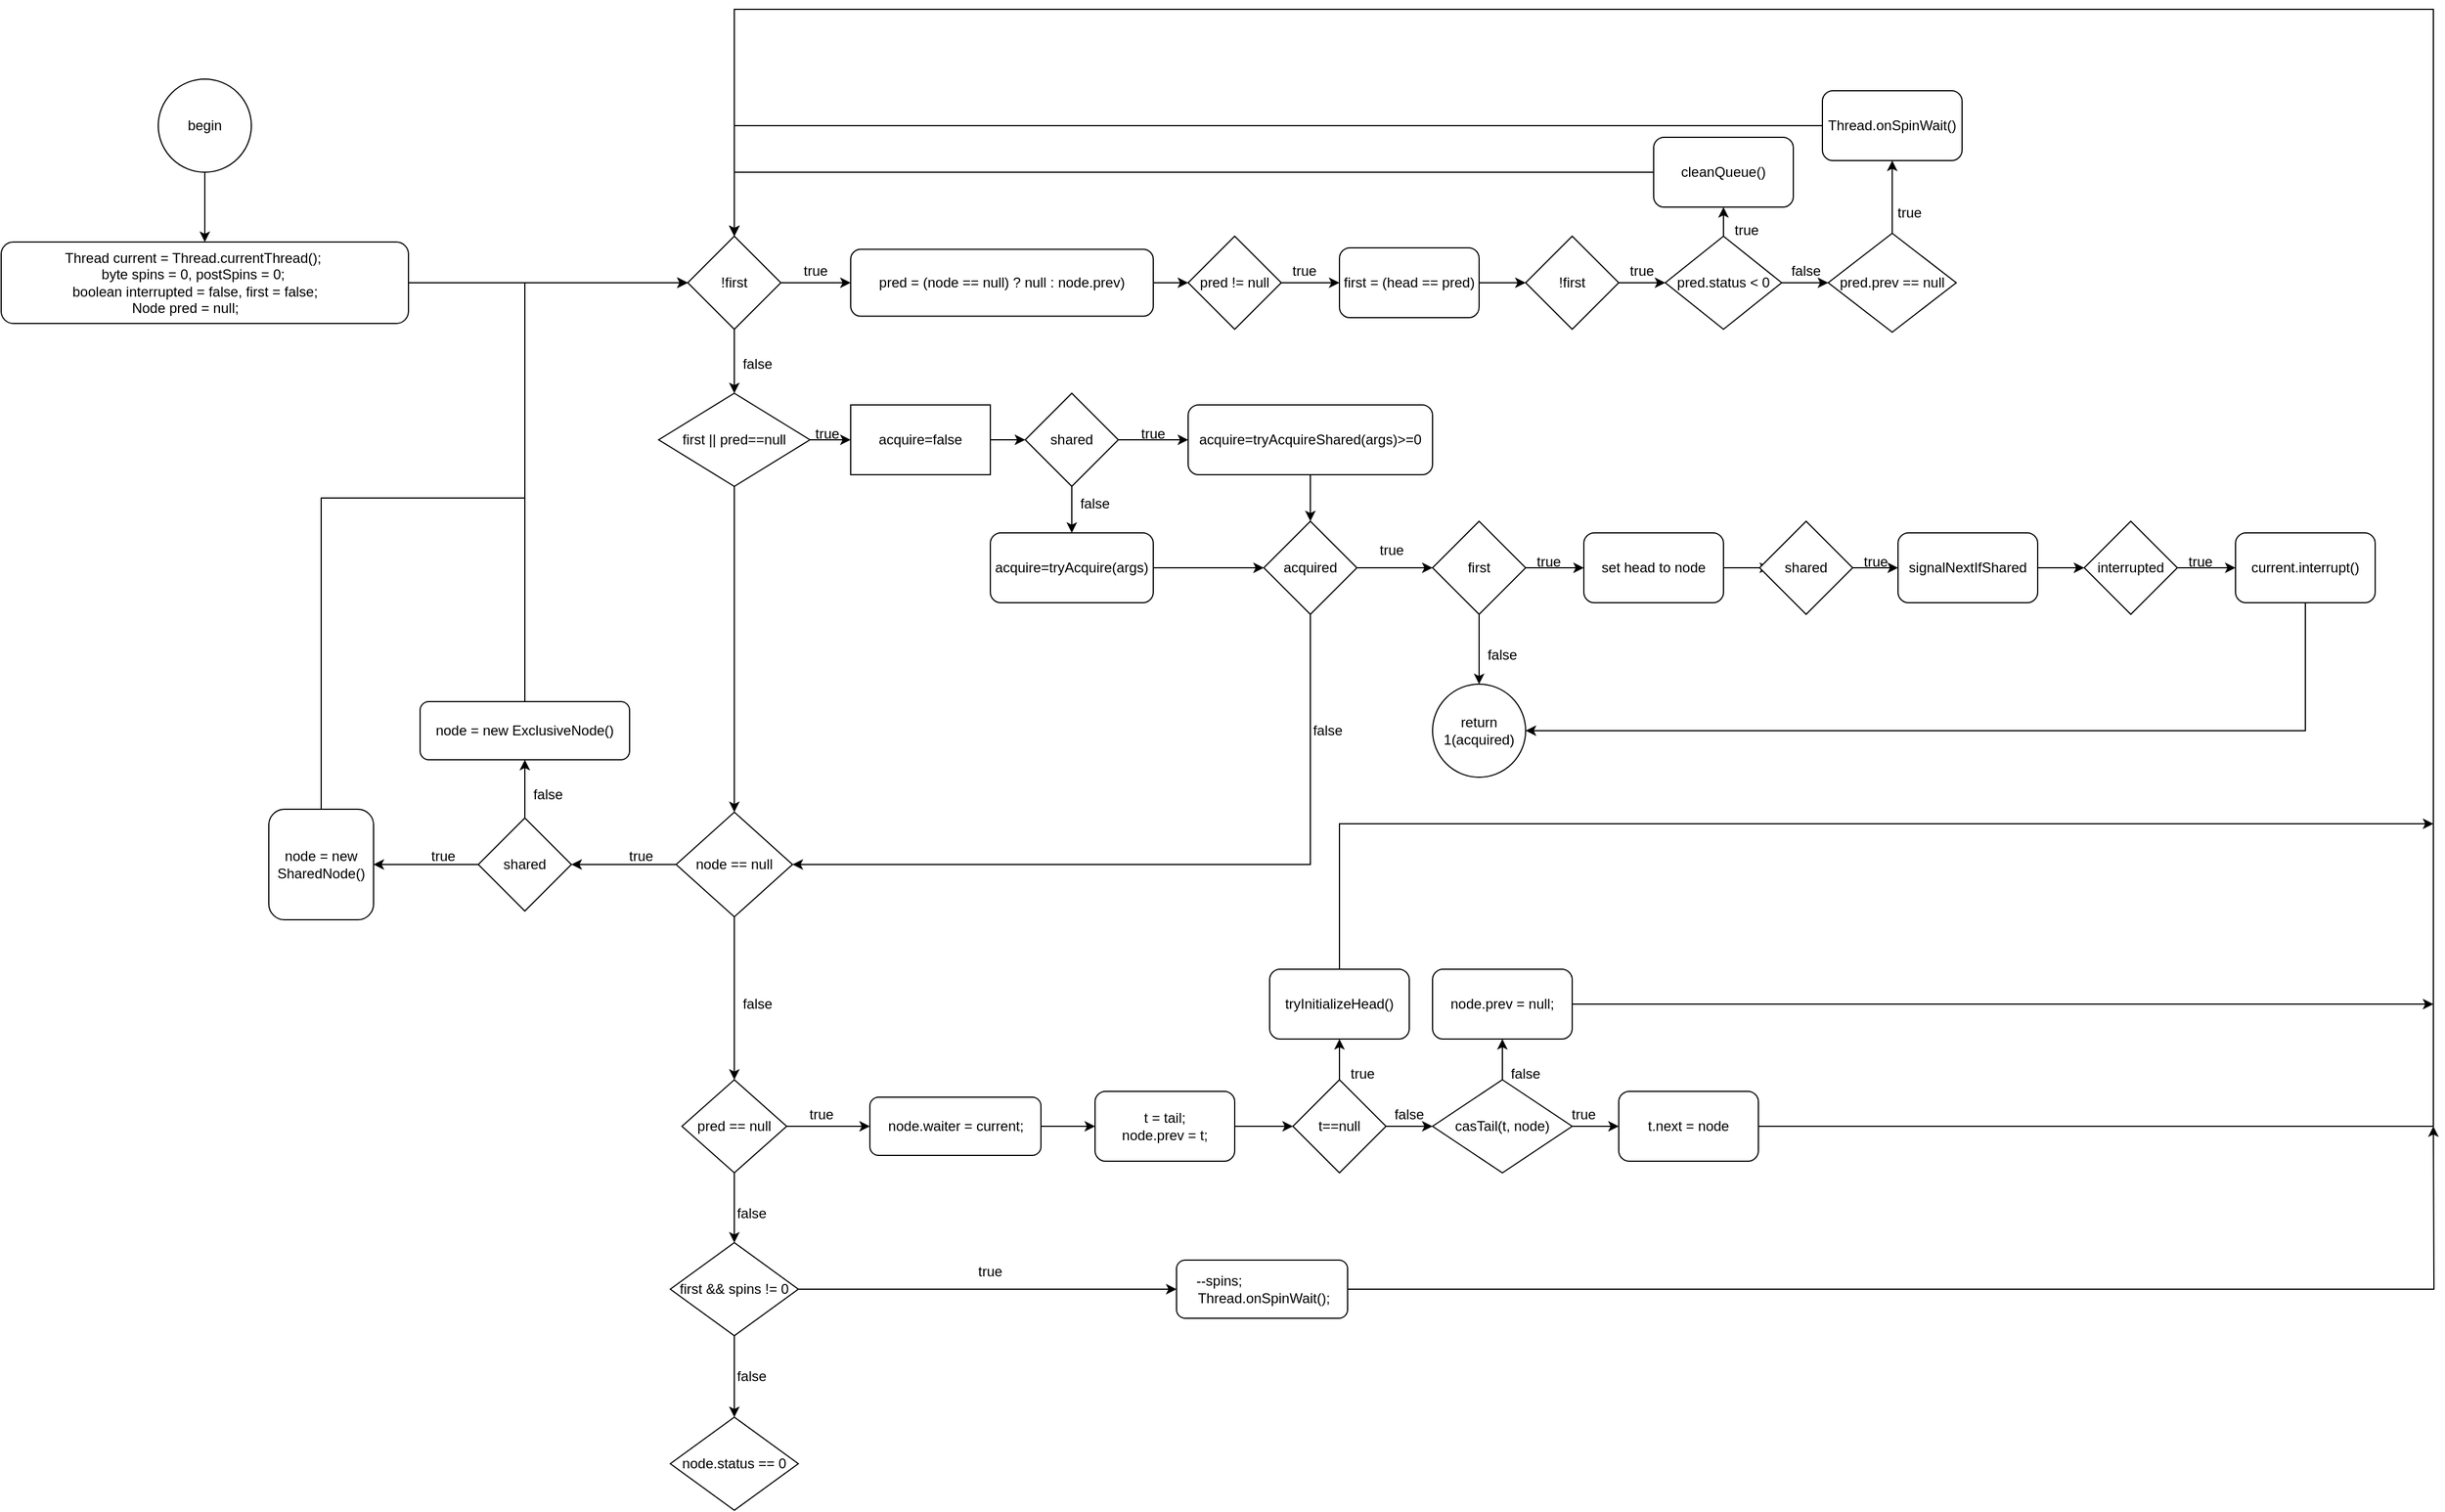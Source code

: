 <mxfile version="20.2.0" type="github">
  <diagram id="C5RBs43oDa-KdzZeNtuy" name="Page-1">
    <mxGraphModel dx="2512" dy="799" grid="1" gridSize="10" guides="1" tooltips="1" connect="1" arrows="1" fold="1" page="1" pageScale="1" pageWidth="827" pageHeight="1169" math="0" shadow="0">
      <root>
        <mxCell id="WIyWlLk6GJQsqaUBKTNV-0" />
        <mxCell id="WIyWlLk6GJQsqaUBKTNV-1" parent="WIyWlLk6GJQsqaUBKTNV-0" />
        <mxCell id="U8OeaTTCEagD44ShvvBb-2" style="edgeStyle=orthogonalEdgeStyle;rounded=0;orthogonalLoop=1;jettySize=auto;html=1;exitX=0.5;exitY=1;exitDx=0;exitDy=0;" edge="1" parent="WIyWlLk6GJQsqaUBKTNV-1" source="U8OeaTTCEagD44ShvvBb-0" target="U8OeaTTCEagD44ShvvBb-1">
          <mxGeometry relative="1" as="geometry" />
        </mxCell>
        <mxCell id="U8OeaTTCEagD44ShvvBb-0" value="begin" style="ellipse;whiteSpace=wrap;html=1;aspect=fixed;" vertex="1" parent="WIyWlLk6GJQsqaUBKTNV-1">
          <mxGeometry x="-435" y="370" width="80" height="80" as="geometry" />
        </mxCell>
        <mxCell id="U8OeaTTCEagD44ShvvBb-7" style="edgeStyle=orthogonalEdgeStyle;rounded=0;orthogonalLoop=1;jettySize=auto;html=1;" edge="1" parent="WIyWlLk6GJQsqaUBKTNV-1" source="U8OeaTTCEagD44ShvvBb-1" target="U8OeaTTCEagD44ShvvBb-6">
          <mxGeometry relative="1" as="geometry" />
        </mxCell>
        <mxCell id="U8OeaTTCEagD44ShvvBb-1" value="&lt;div&gt;Thread current = Thread.currentThread();&amp;nbsp;&amp;nbsp;&amp;nbsp;&amp;nbsp;&amp;nbsp;&amp;nbsp; &lt;br&gt;&lt;/div&gt;&lt;div&gt;&amp;nbsp;byte spins = 0, postSpins = 0;&amp;nbsp;&amp;nbsp;&amp;nbsp;&amp;nbsp;&amp;nbsp;&amp;nbsp;&amp;nbsp; &lt;br&gt;&lt;/div&gt;&lt;div&gt;&amp;nbsp;boolean interrupted = false, first = false;&amp;nbsp;&amp;nbsp;&amp;nbsp;&amp;nbsp;&amp;nbsp;&amp;nbsp; &lt;br&gt;&lt;/div&gt;&lt;div&gt;&amp;nbsp;Node pred = null;&amp;nbsp; &amp;nbsp; &amp;nbsp; &amp;nbsp; &amp;nbsp; &amp;nbsp; &lt;/div&gt;" style="rounded=1;whiteSpace=wrap;html=1;" vertex="1" parent="WIyWlLk6GJQsqaUBKTNV-1">
          <mxGeometry x="-570" y="510" width="350" height="70" as="geometry" />
        </mxCell>
        <mxCell id="U8OeaTTCEagD44ShvvBb-9" style="edgeStyle=orthogonalEdgeStyle;rounded=0;orthogonalLoop=1;jettySize=auto;html=1;exitX=1;exitY=0.5;exitDx=0;exitDy=0;entryX=0;entryY=0.5;entryDx=0;entryDy=0;" edge="1" parent="WIyWlLk6GJQsqaUBKTNV-1" source="U8OeaTTCEagD44ShvvBb-6" target="U8OeaTTCEagD44ShvvBb-8">
          <mxGeometry relative="1" as="geometry" />
        </mxCell>
        <mxCell id="U8OeaTTCEagD44ShvvBb-35" style="edgeStyle=orthogonalEdgeStyle;rounded=0;orthogonalLoop=1;jettySize=auto;html=1;exitX=0.5;exitY=1;exitDx=0;exitDy=0;" edge="1" parent="WIyWlLk6GJQsqaUBKTNV-1" source="U8OeaTTCEagD44ShvvBb-6" target="U8OeaTTCEagD44ShvvBb-33">
          <mxGeometry relative="1" as="geometry" />
        </mxCell>
        <mxCell id="U8OeaTTCEagD44ShvvBb-6" value="!first" style="rhombus;whiteSpace=wrap;html=1;" vertex="1" parent="WIyWlLk6GJQsqaUBKTNV-1">
          <mxGeometry x="20" y="505" width="80" height="80" as="geometry" />
        </mxCell>
        <mxCell id="U8OeaTTCEagD44ShvvBb-12" style="edgeStyle=orthogonalEdgeStyle;rounded=0;orthogonalLoop=1;jettySize=auto;html=1;exitX=1;exitY=0.5;exitDx=0;exitDy=0;entryX=0;entryY=0.5;entryDx=0;entryDy=0;" edge="1" parent="WIyWlLk6GJQsqaUBKTNV-1" source="U8OeaTTCEagD44ShvvBb-8" target="U8OeaTTCEagD44ShvvBb-11">
          <mxGeometry relative="1" as="geometry" />
        </mxCell>
        <mxCell id="U8OeaTTCEagD44ShvvBb-8" value="pred = (node == null) ? null : node.prev)" style="rounded=1;whiteSpace=wrap;html=1;" vertex="1" parent="WIyWlLk6GJQsqaUBKTNV-1">
          <mxGeometry x="160" y="516.25" width="260" height="57.5" as="geometry" />
        </mxCell>
        <mxCell id="U8OeaTTCEagD44ShvvBb-10" value="true" style="text;html=1;strokeColor=none;fillColor=none;align=center;verticalAlign=middle;whiteSpace=wrap;rounded=0;" vertex="1" parent="WIyWlLk6GJQsqaUBKTNV-1">
          <mxGeometry x="100" y="520" width="60" height="30" as="geometry" />
        </mxCell>
        <mxCell id="U8OeaTTCEagD44ShvvBb-14" style="edgeStyle=orthogonalEdgeStyle;rounded=0;orthogonalLoop=1;jettySize=auto;html=1;exitX=1;exitY=0.5;exitDx=0;exitDy=0;entryX=0;entryY=0.5;entryDx=0;entryDy=0;" edge="1" parent="WIyWlLk6GJQsqaUBKTNV-1" source="U8OeaTTCEagD44ShvvBb-11" target="U8OeaTTCEagD44ShvvBb-13">
          <mxGeometry relative="1" as="geometry" />
        </mxCell>
        <mxCell id="U8OeaTTCEagD44ShvvBb-11" value="pred != null" style="rhombus;whiteSpace=wrap;html=1;" vertex="1" parent="WIyWlLk6GJQsqaUBKTNV-1">
          <mxGeometry x="450" y="505" width="80" height="80" as="geometry" />
        </mxCell>
        <mxCell id="U8OeaTTCEagD44ShvvBb-17" style="edgeStyle=orthogonalEdgeStyle;rounded=0;orthogonalLoop=1;jettySize=auto;html=1;" edge="1" parent="WIyWlLk6GJQsqaUBKTNV-1" source="U8OeaTTCEagD44ShvvBb-13" target="U8OeaTTCEagD44ShvvBb-16">
          <mxGeometry relative="1" as="geometry" />
        </mxCell>
        <mxCell id="U8OeaTTCEagD44ShvvBb-13" value="first = (head == pred)" style="rounded=1;whiteSpace=wrap;html=1;" vertex="1" parent="WIyWlLk6GJQsqaUBKTNV-1">
          <mxGeometry x="580" y="515" width="120" height="60" as="geometry" />
        </mxCell>
        <mxCell id="U8OeaTTCEagD44ShvvBb-15" value="true" style="text;html=1;strokeColor=none;fillColor=none;align=center;verticalAlign=middle;whiteSpace=wrap;rounded=0;" vertex="1" parent="WIyWlLk6GJQsqaUBKTNV-1">
          <mxGeometry x="520" y="520" width="60" height="30" as="geometry" />
        </mxCell>
        <mxCell id="U8OeaTTCEagD44ShvvBb-19" style="edgeStyle=orthogonalEdgeStyle;rounded=0;orthogonalLoop=1;jettySize=auto;html=1;entryX=0;entryY=0.5;entryDx=0;entryDy=0;" edge="1" parent="WIyWlLk6GJQsqaUBKTNV-1" source="U8OeaTTCEagD44ShvvBb-16" target="U8OeaTTCEagD44ShvvBb-18">
          <mxGeometry relative="1" as="geometry" />
        </mxCell>
        <mxCell id="U8OeaTTCEagD44ShvvBb-16" value="!first" style="rhombus;whiteSpace=wrap;html=1;" vertex="1" parent="WIyWlLk6GJQsqaUBKTNV-1">
          <mxGeometry x="740" y="505" width="80" height="80" as="geometry" />
        </mxCell>
        <mxCell id="U8OeaTTCEagD44ShvvBb-22" style="edgeStyle=orthogonalEdgeStyle;rounded=0;orthogonalLoop=1;jettySize=auto;html=1;exitX=0.5;exitY=0;exitDx=0;exitDy=0;entryX=0.5;entryY=1;entryDx=0;entryDy=0;" edge="1" parent="WIyWlLk6GJQsqaUBKTNV-1" source="U8OeaTTCEagD44ShvvBb-18" target="U8OeaTTCEagD44ShvvBb-21">
          <mxGeometry relative="1" as="geometry" />
        </mxCell>
        <mxCell id="U8OeaTTCEagD44ShvvBb-26" style="edgeStyle=orthogonalEdgeStyle;rounded=0;orthogonalLoop=1;jettySize=auto;html=1;entryX=0;entryY=0.5;entryDx=0;entryDy=0;" edge="1" parent="WIyWlLk6GJQsqaUBKTNV-1" source="U8OeaTTCEagD44ShvvBb-18" target="U8OeaTTCEagD44ShvvBb-25">
          <mxGeometry relative="1" as="geometry" />
        </mxCell>
        <mxCell id="U8OeaTTCEagD44ShvvBb-18" value="pred.status &amp;lt; 0" style="rhombus;whiteSpace=wrap;html=1;" vertex="1" parent="WIyWlLk6GJQsqaUBKTNV-1">
          <mxGeometry x="860" y="505" width="100" height="80" as="geometry" />
        </mxCell>
        <mxCell id="U8OeaTTCEagD44ShvvBb-20" value="true" style="text;html=1;strokeColor=none;fillColor=none;align=center;verticalAlign=middle;whiteSpace=wrap;rounded=0;" vertex="1" parent="WIyWlLk6GJQsqaUBKTNV-1">
          <mxGeometry x="810" y="520" width="60" height="30" as="geometry" />
        </mxCell>
        <mxCell id="U8OeaTTCEagD44ShvvBb-24" style="edgeStyle=orthogonalEdgeStyle;rounded=0;orthogonalLoop=1;jettySize=auto;html=1;entryX=0.5;entryY=0;entryDx=0;entryDy=0;" edge="1" parent="WIyWlLk6GJQsqaUBKTNV-1" source="U8OeaTTCEagD44ShvvBb-21" target="U8OeaTTCEagD44ShvvBb-6">
          <mxGeometry relative="1" as="geometry" />
        </mxCell>
        <mxCell id="U8OeaTTCEagD44ShvvBb-21" value="cleanQueue()" style="rounded=1;whiteSpace=wrap;html=1;" vertex="1" parent="WIyWlLk6GJQsqaUBKTNV-1">
          <mxGeometry x="850" y="420" width="120" height="60" as="geometry" />
        </mxCell>
        <mxCell id="U8OeaTTCEagD44ShvvBb-23" value="true" style="text;html=1;strokeColor=none;fillColor=none;align=center;verticalAlign=middle;whiteSpace=wrap;rounded=0;" vertex="1" parent="WIyWlLk6GJQsqaUBKTNV-1">
          <mxGeometry x="900" y="485" width="60" height="30" as="geometry" />
        </mxCell>
        <mxCell id="U8OeaTTCEagD44ShvvBb-29" value="" style="edgeStyle=orthogonalEdgeStyle;rounded=0;orthogonalLoop=1;jettySize=auto;html=1;" edge="1" parent="WIyWlLk6GJQsqaUBKTNV-1" source="U8OeaTTCEagD44ShvvBb-25" target="U8OeaTTCEagD44ShvvBb-28">
          <mxGeometry relative="1" as="geometry" />
        </mxCell>
        <mxCell id="U8OeaTTCEagD44ShvvBb-25" value="pred.prev == null" style="rhombus;whiteSpace=wrap;html=1;" vertex="1" parent="WIyWlLk6GJQsqaUBKTNV-1">
          <mxGeometry x="1000" y="502.5" width="110" height="85" as="geometry" />
        </mxCell>
        <mxCell id="U8OeaTTCEagD44ShvvBb-27" value="false" style="text;html=1;strokeColor=none;fillColor=none;align=center;verticalAlign=middle;whiteSpace=wrap;rounded=0;" vertex="1" parent="WIyWlLk6GJQsqaUBKTNV-1">
          <mxGeometry x="951" y="520" width="60" height="30" as="geometry" />
        </mxCell>
        <mxCell id="U8OeaTTCEagD44ShvvBb-31" style="edgeStyle=orthogonalEdgeStyle;rounded=0;orthogonalLoop=1;jettySize=auto;html=1;entryX=0.5;entryY=0;entryDx=0;entryDy=0;" edge="1" parent="WIyWlLk6GJQsqaUBKTNV-1" source="U8OeaTTCEagD44ShvvBb-28" target="U8OeaTTCEagD44ShvvBb-6">
          <mxGeometry relative="1" as="geometry" />
        </mxCell>
        <mxCell id="U8OeaTTCEagD44ShvvBb-28" value="Thread.onSpinWait()" style="rounded=1;whiteSpace=wrap;html=1;" vertex="1" parent="WIyWlLk6GJQsqaUBKTNV-1">
          <mxGeometry x="995" y="380" width="120" height="60" as="geometry" />
        </mxCell>
        <mxCell id="U8OeaTTCEagD44ShvvBb-32" value="true" style="text;html=1;strokeColor=none;fillColor=none;align=center;verticalAlign=middle;whiteSpace=wrap;rounded=0;" vertex="1" parent="WIyWlLk6GJQsqaUBKTNV-1">
          <mxGeometry x="1040" y="470" width="60" height="30" as="geometry" />
        </mxCell>
        <mxCell id="U8OeaTTCEagD44ShvvBb-51" style="edgeStyle=orthogonalEdgeStyle;rounded=0;orthogonalLoop=1;jettySize=auto;html=1;exitX=1;exitY=0.5;exitDx=0;exitDy=0;entryX=0;entryY=0.5;entryDx=0;entryDy=0;" edge="1" parent="WIyWlLk6GJQsqaUBKTNV-1" source="U8OeaTTCEagD44ShvvBb-33" target="U8OeaTTCEagD44ShvvBb-49">
          <mxGeometry relative="1" as="geometry" />
        </mxCell>
        <mxCell id="U8OeaTTCEagD44ShvvBb-90" style="edgeStyle=orthogonalEdgeStyle;rounded=0;orthogonalLoop=1;jettySize=auto;html=1;" edge="1" parent="WIyWlLk6GJQsqaUBKTNV-1" source="U8OeaTTCEagD44ShvvBb-33" target="U8OeaTTCEagD44ShvvBb-89">
          <mxGeometry relative="1" as="geometry" />
        </mxCell>
        <mxCell id="U8OeaTTCEagD44ShvvBb-33" value="first || pred==null" style="rhombus;whiteSpace=wrap;html=1;" vertex="1" parent="WIyWlLk6GJQsqaUBKTNV-1">
          <mxGeometry x="-5" y="640" width="130" height="80" as="geometry" />
        </mxCell>
        <mxCell id="U8OeaTTCEagD44ShvvBb-37" value="false" style="text;html=1;strokeColor=none;fillColor=none;align=center;verticalAlign=middle;whiteSpace=wrap;rounded=0;" vertex="1" parent="WIyWlLk6GJQsqaUBKTNV-1">
          <mxGeometry x="50" y="600" width="60" height="30" as="geometry" />
        </mxCell>
        <mxCell id="U8OeaTTCEagD44ShvvBb-53" style="edgeStyle=orthogonalEdgeStyle;rounded=0;orthogonalLoop=1;jettySize=auto;html=1;entryX=0;entryY=0.5;entryDx=0;entryDy=0;" edge="1" parent="WIyWlLk6GJQsqaUBKTNV-1" source="U8OeaTTCEagD44ShvvBb-49" target="U8OeaTTCEagD44ShvvBb-50">
          <mxGeometry relative="1" as="geometry" />
        </mxCell>
        <mxCell id="U8OeaTTCEagD44ShvvBb-49" value="acquire=false" style="rounded=0;whiteSpace=wrap;html=1;" vertex="1" parent="WIyWlLk6GJQsqaUBKTNV-1">
          <mxGeometry x="160" y="650" width="120" height="60" as="geometry" />
        </mxCell>
        <mxCell id="U8OeaTTCEagD44ShvvBb-55" style="edgeStyle=orthogonalEdgeStyle;rounded=0;orthogonalLoop=1;jettySize=auto;html=1;entryX=0;entryY=0.5;entryDx=0;entryDy=0;" edge="1" parent="WIyWlLk6GJQsqaUBKTNV-1" source="U8OeaTTCEagD44ShvvBb-50" target="U8OeaTTCEagD44ShvvBb-54">
          <mxGeometry relative="1" as="geometry" />
        </mxCell>
        <mxCell id="U8OeaTTCEagD44ShvvBb-58" style="edgeStyle=orthogonalEdgeStyle;rounded=0;orthogonalLoop=1;jettySize=auto;html=1;exitX=0.5;exitY=1;exitDx=0;exitDy=0;" edge="1" parent="WIyWlLk6GJQsqaUBKTNV-1" source="U8OeaTTCEagD44ShvvBb-50" target="U8OeaTTCEagD44ShvvBb-57">
          <mxGeometry relative="1" as="geometry" />
        </mxCell>
        <mxCell id="U8OeaTTCEagD44ShvvBb-50" value="shared" style="rhombus;whiteSpace=wrap;html=1;" vertex="1" parent="WIyWlLk6GJQsqaUBKTNV-1">
          <mxGeometry x="310" y="640" width="80" height="80" as="geometry" />
        </mxCell>
        <mxCell id="U8OeaTTCEagD44ShvvBb-52" value="true" style="text;html=1;strokeColor=none;fillColor=none;align=center;verticalAlign=middle;whiteSpace=wrap;rounded=0;" vertex="1" parent="WIyWlLk6GJQsqaUBKTNV-1">
          <mxGeometry x="110" y="660" width="60" height="30" as="geometry" />
        </mxCell>
        <mxCell id="U8OeaTTCEagD44ShvvBb-68" value="" style="edgeStyle=orthogonalEdgeStyle;rounded=0;orthogonalLoop=1;jettySize=auto;html=1;" edge="1" parent="WIyWlLk6GJQsqaUBKTNV-1" source="U8OeaTTCEagD44ShvvBb-54" target="U8OeaTTCEagD44ShvvBb-65">
          <mxGeometry relative="1" as="geometry" />
        </mxCell>
        <mxCell id="U8OeaTTCEagD44ShvvBb-54" value="acquire=tryAcquireShared(args)&amp;gt;=0" style="rounded=1;whiteSpace=wrap;html=1;" vertex="1" parent="WIyWlLk6GJQsqaUBKTNV-1">
          <mxGeometry x="450" y="650" width="210" height="60" as="geometry" />
        </mxCell>
        <mxCell id="U8OeaTTCEagD44ShvvBb-56" value="true" style="text;html=1;strokeColor=none;fillColor=none;align=center;verticalAlign=middle;whiteSpace=wrap;rounded=0;" vertex="1" parent="WIyWlLk6GJQsqaUBKTNV-1">
          <mxGeometry x="390" y="660" width="60" height="30" as="geometry" />
        </mxCell>
        <mxCell id="U8OeaTTCEagD44ShvvBb-69" value="" style="edgeStyle=orthogonalEdgeStyle;rounded=0;orthogonalLoop=1;jettySize=auto;html=1;" edge="1" parent="WIyWlLk6GJQsqaUBKTNV-1" source="U8OeaTTCEagD44ShvvBb-57" target="U8OeaTTCEagD44ShvvBb-65">
          <mxGeometry relative="1" as="geometry" />
        </mxCell>
        <mxCell id="U8OeaTTCEagD44ShvvBb-57" value="acquire=tryAcquire(args)" style="rounded=1;whiteSpace=wrap;html=1;" vertex="1" parent="WIyWlLk6GJQsqaUBKTNV-1">
          <mxGeometry x="280" y="760" width="140" height="60" as="geometry" />
        </mxCell>
        <mxCell id="U8OeaTTCEagD44ShvvBb-61" value="false" style="text;html=1;strokeColor=none;fillColor=none;align=center;verticalAlign=middle;whiteSpace=wrap;rounded=0;" vertex="1" parent="WIyWlLk6GJQsqaUBKTNV-1">
          <mxGeometry x="340" y="720" width="60" height="30" as="geometry" />
        </mxCell>
        <mxCell id="U8OeaTTCEagD44ShvvBb-71" style="edgeStyle=orthogonalEdgeStyle;rounded=0;orthogonalLoop=1;jettySize=auto;html=1;entryX=0;entryY=0.5;entryDx=0;entryDy=0;" edge="1" parent="WIyWlLk6GJQsqaUBKTNV-1" source="U8OeaTTCEagD44ShvvBb-65" target="U8OeaTTCEagD44ShvvBb-70">
          <mxGeometry relative="1" as="geometry" />
        </mxCell>
        <mxCell id="U8OeaTTCEagD44ShvvBb-151" style="edgeStyle=orthogonalEdgeStyle;rounded=0;orthogonalLoop=1;jettySize=auto;html=1;entryX=1;entryY=0.5;entryDx=0;entryDy=0;" edge="1" parent="WIyWlLk6GJQsqaUBKTNV-1" source="U8OeaTTCEagD44ShvvBb-65" target="U8OeaTTCEagD44ShvvBb-89">
          <mxGeometry relative="1" as="geometry">
            <mxPoint x="555.0" y="960" as="targetPoint" />
            <Array as="points">
              <mxPoint x="555" y="1045" />
            </Array>
          </mxGeometry>
        </mxCell>
        <mxCell id="U8OeaTTCEagD44ShvvBb-65" value="acquired" style="rhombus;whiteSpace=wrap;html=1;" vertex="1" parent="WIyWlLk6GJQsqaUBKTNV-1">
          <mxGeometry x="515" y="750" width="80" height="80" as="geometry" />
        </mxCell>
        <mxCell id="U8OeaTTCEagD44ShvvBb-74" style="edgeStyle=orthogonalEdgeStyle;rounded=0;orthogonalLoop=1;jettySize=auto;html=1;exitX=1;exitY=0.5;exitDx=0;exitDy=0;entryX=0;entryY=0.5;entryDx=0;entryDy=0;" edge="1" parent="WIyWlLk6GJQsqaUBKTNV-1" source="U8OeaTTCEagD44ShvvBb-70" target="U8OeaTTCEagD44ShvvBb-73">
          <mxGeometry relative="1" as="geometry" />
        </mxCell>
        <mxCell id="U8OeaTTCEagD44ShvvBb-88" style="edgeStyle=orthogonalEdgeStyle;rounded=0;orthogonalLoop=1;jettySize=auto;html=1;entryX=0.5;entryY=0;entryDx=0;entryDy=0;" edge="1" parent="WIyWlLk6GJQsqaUBKTNV-1" source="U8OeaTTCEagD44ShvvBb-70" target="U8OeaTTCEagD44ShvvBb-87">
          <mxGeometry relative="1" as="geometry" />
        </mxCell>
        <mxCell id="U8OeaTTCEagD44ShvvBb-70" value="first" style="rhombus;whiteSpace=wrap;html=1;" vertex="1" parent="WIyWlLk6GJQsqaUBKTNV-1">
          <mxGeometry x="660" y="750" width="80" height="80" as="geometry" />
        </mxCell>
        <mxCell id="U8OeaTTCEagD44ShvvBb-72" value="true" style="text;html=1;strokeColor=none;fillColor=none;align=center;verticalAlign=middle;whiteSpace=wrap;rounded=0;" vertex="1" parent="WIyWlLk6GJQsqaUBKTNV-1">
          <mxGeometry x="595" y="760" width="60" height="30" as="geometry" />
        </mxCell>
        <mxCell id="U8OeaTTCEagD44ShvvBb-78" style="edgeStyle=orthogonalEdgeStyle;rounded=0;orthogonalLoop=1;jettySize=auto;html=1;entryX=0.113;entryY=0.5;entryDx=0;entryDy=0;entryPerimeter=0;" edge="1" parent="WIyWlLk6GJQsqaUBKTNV-1" source="U8OeaTTCEagD44ShvvBb-73" target="U8OeaTTCEagD44ShvvBb-76">
          <mxGeometry relative="1" as="geometry" />
        </mxCell>
        <mxCell id="U8OeaTTCEagD44ShvvBb-73" value="set head to node" style="rounded=1;whiteSpace=wrap;html=1;" vertex="1" parent="WIyWlLk6GJQsqaUBKTNV-1">
          <mxGeometry x="790" y="760" width="120" height="60" as="geometry" />
        </mxCell>
        <mxCell id="U8OeaTTCEagD44ShvvBb-75" value="true" style="text;html=1;strokeColor=none;fillColor=none;align=center;verticalAlign=middle;whiteSpace=wrap;rounded=0;" vertex="1" parent="WIyWlLk6GJQsqaUBKTNV-1">
          <mxGeometry x="730" y="770" width="60" height="30" as="geometry" />
        </mxCell>
        <mxCell id="U8OeaTTCEagD44ShvvBb-79" style="edgeStyle=orthogonalEdgeStyle;rounded=0;orthogonalLoop=1;jettySize=auto;html=1;entryX=0;entryY=0.5;entryDx=0;entryDy=0;" edge="1" parent="WIyWlLk6GJQsqaUBKTNV-1" source="U8OeaTTCEagD44ShvvBb-76" target="U8OeaTTCEagD44ShvvBb-77">
          <mxGeometry relative="1" as="geometry" />
        </mxCell>
        <mxCell id="U8OeaTTCEagD44ShvvBb-76" value="shared" style="rhombus;whiteSpace=wrap;html=1;" vertex="1" parent="WIyWlLk6GJQsqaUBKTNV-1">
          <mxGeometry x="941" y="750" width="80" height="80" as="geometry" />
        </mxCell>
        <mxCell id="U8OeaTTCEagD44ShvvBb-82" style="edgeStyle=orthogonalEdgeStyle;rounded=0;orthogonalLoop=1;jettySize=auto;html=1;entryX=0;entryY=0.5;entryDx=0;entryDy=0;" edge="1" parent="WIyWlLk6GJQsqaUBKTNV-1" source="U8OeaTTCEagD44ShvvBb-77" target="U8OeaTTCEagD44ShvvBb-81">
          <mxGeometry relative="1" as="geometry" />
        </mxCell>
        <mxCell id="U8OeaTTCEagD44ShvvBb-77" value="signalNextIfShared" style="rounded=1;whiteSpace=wrap;html=1;" vertex="1" parent="WIyWlLk6GJQsqaUBKTNV-1">
          <mxGeometry x="1060" y="760" width="120" height="60" as="geometry" />
        </mxCell>
        <mxCell id="U8OeaTTCEagD44ShvvBb-80" value="true" style="text;html=1;strokeColor=none;fillColor=none;align=center;verticalAlign=middle;whiteSpace=wrap;rounded=0;" vertex="1" parent="WIyWlLk6GJQsqaUBKTNV-1">
          <mxGeometry x="1011" y="770" width="60" height="30" as="geometry" />
        </mxCell>
        <mxCell id="U8OeaTTCEagD44ShvvBb-84" style="edgeStyle=orthogonalEdgeStyle;rounded=0;orthogonalLoop=1;jettySize=auto;html=1;entryX=0;entryY=0.5;entryDx=0;entryDy=0;" edge="1" parent="WIyWlLk6GJQsqaUBKTNV-1" source="U8OeaTTCEagD44ShvvBb-81" target="U8OeaTTCEagD44ShvvBb-83">
          <mxGeometry relative="1" as="geometry" />
        </mxCell>
        <mxCell id="U8OeaTTCEagD44ShvvBb-81" value="interrupted" style="rhombus;whiteSpace=wrap;html=1;" vertex="1" parent="WIyWlLk6GJQsqaUBKTNV-1">
          <mxGeometry x="1220" y="750" width="80" height="80" as="geometry" />
        </mxCell>
        <mxCell id="U8OeaTTCEagD44ShvvBb-156" style="edgeStyle=orthogonalEdgeStyle;rounded=0;orthogonalLoop=1;jettySize=auto;html=1;entryX=1;entryY=0.5;entryDx=0;entryDy=0;" edge="1" parent="WIyWlLk6GJQsqaUBKTNV-1" source="U8OeaTTCEagD44ShvvBb-83" target="U8OeaTTCEagD44ShvvBb-87">
          <mxGeometry relative="1" as="geometry">
            <Array as="points">
              <mxPoint x="1410" y="930" />
            </Array>
          </mxGeometry>
        </mxCell>
        <mxCell id="U8OeaTTCEagD44ShvvBb-83" value="current.interrupt()" style="rounded=1;whiteSpace=wrap;html=1;" vertex="1" parent="WIyWlLk6GJQsqaUBKTNV-1">
          <mxGeometry x="1350" y="760" width="120" height="60" as="geometry" />
        </mxCell>
        <mxCell id="U8OeaTTCEagD44ShvvBb-85" value="true" style="text;html=1;strokeColor=none;fillColor=none;align=center;verticalAlign=middle;whiteSpace=wrap;rounded=0;" vertex="1" parent="WIyWlLk6GJQsqaUBKTNV-1">
          <mxGeometry x="1290" y="770" width="60" height="30" as="geometry" />
        </mxCell>
        <mxCell id="U8OeaTTCEagD44ShvvBb-87" value="return 1(acquired)" style="ellipse;whiteSpace=wrap;html=1;aspect=fixed;" vertex="1" parent="WIyWlLk6GJQsqaUBKTNV-1">
          <mxGeometry x="660" y="890" width="80" height="80" as="geometry" />
        </mxCell>
        <mxCell id="U8OeaTTCEagD44ShvvBb-104" style="edgeStyle=orthogonalEdgeStyle;rounded=0;orthogonalLoop=1;jettySize=auto;html=1;" edge="1" parent="WIyWlLk6GJQsqaUBKTNV-1" source="U8OeaTTCEagD44ShvvBb-89" target="U8OeaTTCEagD44ShvvBb-103">
          <mxGeometry relative="1" as="geometry" />
        </mxCell>
        <mxCell id="U8OeaTTCEagD44ShvvBb-89" value="node == null" style="rhombus;whiteSpace=wrap;html=1;rotation=0;" vertex="1" parent="WIyWlLk6GJQsqaUBKTNV-1">
          <mxGeometry x="10" y="1000" width="100" height="90" as="geometry" />
        </mxCell>
        <mxCell id="U8OeaTTCEagD44ShvvBb-97" value="" style="edgeStyle=orthogonalEdgeStyle;rounded=0;orthogonalLoop=1;jettySize=auto;html=1;" edge="1" parent="WIyWlLk6GJQsqaUBKTNV-1" source="U8OeaTTCEagD44ShvvBb-92" target="U8OeaTTCEagD44ShvvBb-95">
          <mxGeometry relative="1" as="geometry" />
        </mxCell>
        <mxCell id="U8OeaTTCEagD44ShvvBb-99" style="edgeStyle=orthogonalEdgeStyle;rounded=0;orthogonalLoop=1;jettySize=auto;html=1;" edge="1" parent="WIyWlLk6GJQsqaUBKTNV-1" source="U8OeaTTCEagD44ShvvBb-92" target="U8OeaTTCEagD44ShvvBb-96">
          <mxGeometry relative="1" as="geometry" />
        </mxCell>
        <mxCell id="U8OeaTTCEagD44ShvvBb-92" value="shared" style="rhombus;whiteSpace=wrap;html=1;" vertex="1" parent="WIyWlLk6GJQsqaUBKTNV-1">
          <mxGeometry x="-160" y="1005" width="80" height="80" as="geometry" />
        </mxCell>
        <mxCell id="U8OeaTTCEagD44ShvvBb-130" style="edgeStyle=orthogonalEdgeStyle;rounded=0;orthogonalLoop=1;jettySize=auto;html=1;" edge="1" parent="WIyWlLk6GJQsqaUBKTNV-1" source="U8OeaTTCEagD44ShvvBb-89" target="U8OeaTTCEagD44ShvvBb-92">
          <mxGeometry relative="1" as="geometry" />
        </mxCell>
        <mxCell id="U8OeaTTCEagD44ShvvBb-94" value="true" style="text;html=1;strokeColor=none;fillColor=none;align=center;verticalAlign=middle;whiteSpace=wrap;rounded=0;" vertex="1" parent="WIyWlLk6GJQsqaUBKTNV-1">
          <mxGeometry x="-50" y="1022.5" width="60" height="30" as="geometry" />
        </mxCell>
        <mxCell id="U8OeaTTCEagD44ShvvBb-135" style="edgeStyle=orthogonalEdgeStyle;rounded=0;orthogonalLoop=1;jettySize=auto;html=1;entryX=0;entryY=0.5;entryDx=0;entryDy=0;" edge="1" parent="WIyWlLk6GJQsqaUBKTNV-1" source="U8OeaTTCEagD44ShvvBb-95" target="U8OeaTTCEagD44ShvvBb-6">
          <mxGeometry relative="1" as="geometry">
            <Array as="points">
              <mxPoint x="-295" y="730" />
              <mxPoint x="-120" y="730" />
              <mxPoint x="-120" y="545" />
            </Array>
          </mxGeometry>
        </mxCell>
        <mxCell id="U8OeaTTCEagD44ShvvBb-95" value="node = new SharedNode()" style="rounded=1;whiteSpace=wrap;html=1;direction=south;" vertex="1" parent="WIyWlLk6GJQsqaUBKTNV-1">
          <mxGeometry x="-340" y="997.5" width="90" height="95" as="geometry" />
        </mxCell>
        <mxCell id="U8OeaTTCEagD44ShvvBb-132" style="edgeStyle=orthogonalEdgeStyle;rounded=0;orthogonalLoop=1;jettySize=auto;html=1;entryX=0;entryY=0.5;entryDx=0;entryDy=0;" edge="1" parent="WIyWlLk6GJQsqaUBKTNV-1" source="U8OeaTTCEagD44ShvvBb-96" target="U8OeaTTCEagD44ShvvBb-6">
          <mxGeometry relative="1" as="geometry">
            <mxPoint x="-120" y="540" as="targetPoint" />
            <Array as="points">
              <mxPoint x="-120" y="545" />
            </Array>
          </mxGeometry>
        </mxCell>
        <mxCell id="U8OeaTTCEagD44ShvvBb-96" value="node = new ExclusiveNode()" style="rounded=1;whiteSpace=wrap;html=1;" vertex="1" parent="WIyWlLk6GJQsqaUBKTNV-1">
          <mxGeometry x="-210" y="905" width="180" height="50" as="geometry" />
        </mxCell>
        <mxCell id="U8OeaTTCEagD44ShvvBb-98" value="true" style="text;html=1;strokeColor=none;fillColor=none;align=center;verticalAlign=middle;whiteSpace=wrap;rounded=0;" vertex="1" parent="WIyWlLk6GJQsqaUBKTNV-1">
          <mxGeometry x="-220" y="1022.5" width="60" height="30" as="geometry" />
        </mxCell>
        <mxCell id="U8OeaTTCEagD44ShvvBb-102" value="false" style="text;html=1;strokeColor=none;fillColor=none;align=center;verticalAlign=middle;whiteSpace=wrap;rounded=0;" vertex="1" parent="WIyWlLk6GJQsqaUBKTNV-1">
          <mxGeometry x="-130" y="970" width="60" height="30" as="geometry" />
        </mxCell>
        <mxCell id="U8OeaTTCEagD44ShvvBb-107" style="edgeStyle=orthogonalEdgeStyle;rounded=0;orthogonalLoop=1;jettySize=auto;html=1;" edge="1" parent="WIyWlLk6GJQsqaUBKTNV-1" source="U8OeaTTCEagD44ShvvBb-103" target="U8OeaTTCEagD44ShvvBb-106">
          <mxGeometry relative="1" as="geometry" />
        </mxCell>
        <mxCell id="U8OeaTTCEagD44ShvvBb-127" value="" style="edgeStyle=orthogonalEdgeStyle;rounded=0;orthogonalLoop=1;jettySize=auto;html=1;" edge="1" parent="WIyWlLk6GJQsqaUBKTNV-1" source="U8OeaTTCEagD44ShvvBb-103" target="U8OeaTTCEagD44ShvvBb-126">
          <mxGeometry relative="1" as="geometry" />
        </mxCell>
        <mxCell id="U8OeaTTCEagD44ShvvBb-103" value="pred == null" style="rhombus;whiteSpace=wrap;html=1;" vertex="1" parent="WIyWlLk6GJQsqaUBKTNV-1">
          <mxGeometry x="15" y="1230" width="90" height="80" as="geometry" />
        </mxCell>
        <mxCell id="U8OeaTTCEagD44ShvvBb-105" value="false" style="text;html=1;strokeColor=none;fillColor=none;align=center;verticalAlign=middle;whiteSpace=wrap;rounded=0;" vertex="1" parent="WIyWlLk6GJQsqaUBKTNV-1">
          <mxGeometry x="50" y="1150" width="60" height="30" as="geometry" />
        </mxCell>
        <mxCell id="U8OeaTTCEagD44ShvvBb-109" value="" style="edgeStyle=orthogonalEdgeStyle;rounded=0;orthogonalLoop=1;jettySize=auto;html=1;" edge="1" parent="WIyWlLk6GJQsqaUBKTNV-1" source="U8OeaTTCEagD44ShvvBb-106" target="U8OeaTTCEagD44ShvvBb-108">
          <mxGeometry relative="1" as="geometry" />
        </mxCell>
        <mxCell id="U8OeaTTCEagD44ShvvBb-106" value="node.waiter = current;" style="rounded=1;whiteSpace=wrap;html=1;" vertex="1" parent="WIyWlLk6GJQsqaUBKTNV-1">
          <mxGeometry x="176.5" y="1245" width="147" height="50" as="geometry" />
        </mxCell>
        <mxCell id="U8OeaTTCEagD44ShvvBb-111" value="" style="edgeStyle=orthogonalEdgeStyle;rounded=0;orthogonalLoop=1;jettySize=auto;html=1;" edge="1" parent="WIyWlLk6GJQsqaUBKTNV-1" source="U8OeaTTCEagD44ShvvBb-108" target="U8OeaTTCEagD44ShvvBb-110">
          <mxGeometry relative="1" as="geometry" />
        </mxCell>
        <mxCell id="U8OeaTTCEagD44ShvvBb-108" value="&lt;div&gt;t = tail;&lt;/div&gt;&lt;div&gt;node.prev = t;&lt;br&gt;&lt;/div&gt;" style="rounded=1;whiteSpace=wrap;html=1;" vertex="1" parent="WIyWlLk6GJQsqaUBKTNV-1">
          <mxGeometry x="370" y="1240" width="120" height="60" as="geometry" />
        </mxCell>
        <mxCell id="U8OeaTTCEagD44ShvvBb-113" value="" style="edgeStyle=orthogonalEdgeStyle;rounded=0;orthogonalLoop=1;jettySize=auto;html=1;" edge="1" parent="WIyWlLk6GJQsqaUBKTNV-1" source="U8OeaTTCEagD44ShvvBb-110" target="U8OeaTTCEagD44ShvvBb-112">
          <mxGeometry relative="1" as="geometry" />
        </mxCell>
        <mxCell id="U8OeaTTCEagD44ShvvBb-117" value="" style="edgeStyle=orthogonalEdgeStyle;rounded=0;orthogonalLoop=1;jettySize=auto;html=1;" edge="1" parent="WIyWlLk6GJQsqaUBKTNV-1" source="U8OeaTTCEagD44ShvvBb-110" target="U8OeaTTCEagD44ShvvBb-116">
          <mxGeometry relative="1" as="geometry" />
        </mxCell>
        <mxCell id="U8OeaTTCEagD44ShvvBb-110" value="t==null" style="rhombus;whiteSpace=wrap;html=1;" vertex="1" parent="WIyWlLk6GJQsqaUBKTNV-1">
          <mxGeometry x="540" y="1230" width="80" height="80" as="geometry" />
        </mxCell>
        <mxCell id="U8OeaTTCEagD44ShvvBb-141" style="edgeStyle=orthogonalEdgeStyle;rounded=0;orthogonalLoop=1;jettySize=auto;html=1;" edge="1" parent="WIyWlLk6GJQsqaUBKTNV-1" source="U8OeaTTCEagD44ShvvBb-112">
          <mxGeometry relative="1" as="geometry">
            <mxPoint x="1520.0" y="1010" as="targetPoint" />
            <Array as="points">
              <mxPoint x="580" y="1010" />
            </Array>
          </mxGeometry>
        </mxCell>
        <mxCell id="U8OeaTTCEagD44ShvvBb-112" value="tryInitializeHead()" style="rounded=1;whiteSpace=wrap;html=1;" vertex="1" parent="WIyWlLk6GJQsqaUBKTNV-1">
          <mxGeometry x="520" y="1135" width="120" height="60" as="geometry" />
        </mxCell>
        <mxCell id="U8OeaTTCEagD44ShvvBb-114" value="true" style="text;html=1;strokeColor=none;fillColor=none;align=center;verticalAlign=middle;whiteSpace=wrap;rounded=0;" vertex="1" parent="WIyWlLk6GJQsqaUBKTNV-1">
          <mxGeometry x="570" y="1210" width="60" height="30" as="geometry" />
        </mxCell>
        <mxCell id="U8OeaTTCEagD44ShvvBb-120" style="edgeStyle=orthogonalEdgeStyle;rounded=0;orthogonalLoop=1;jettySize=auto;html=1;exitX=0.5;exitY=0;exitDx=0;exitDy=0;entryX=0.5;entryY=1;entryDx=0;entryDy=0;" edge="1" parent="WIyWlLk6GJQsqaUBKTNV-1" source="U8OeaTTCEagD44ShvvBb-116" target="U8OeaTTCEagD44ShvvBb-119">
          <mxGeometry relative="1" as="geometry" />
        </mxCell>
        <mxCell id="U8OeaTTCEagD44ShvvBb-123" value="" style="edgeStyle=orthogonalEdgeStyle;rounded=0;orthogonalLoop=1;jettySize=auto;html=1;" edge="1" parent="WIyWlLk6GJQsqaUBKTNV-1" source="U8OeaTTCEagD44ShvvBb-116" target="U8OeaTTCEagD44ShvvBb-122">
          <mxGeometry relative="1" as="geometry" />
        </mxCell>
        <mxCell id="U8OeaTTCEagD44ShvvBb-116" value="casTail(t, node)" style="rhombus;whiteSpace=wrap;html=1;" vertex="1" parent="WIyWlLk6GJQsqaUBKTNV-1">
          <mxGeometry x="660" y="1230" width="120" height="80" as="geometry" />
        </mxCell>
        <mxCell id="U8OeaTTCEagD44ShvvBb-118" value="false" style="text;html=1;strokeColor=none;fillColor=none;align=center;verticalAlign=middle;whiteSpace=wrap;rounded=0;" vertex="1" parent="WIyWlLk6GJQsqaUBKTNV-1">
          <mxGeometry x="610" y="1245" width="60" height="30" as="geometry" />
        </mxCell>
        <mxCell id="U8OeaTTCEagD44ShvvBb-137" style="edgeStyle=orthogonalEdgeStyle;rounded=0;orthogonalLoop=1;jettySize=auto;html=1;" edge="1" parent="WIyWlLk6GJQsqaUBKTNV-1" source="U8OeaTTCEagD44ShvvBb-119">
          <mxGeometry relative="1" as="geometry">
            <mxPoint x="1520" y="1165" as="targetPoint" />
          </mxGeometry>
        </mxCell>
        <mxCell id="U8OeaTTCEagD44ShvvBb-119" value="node.prev = null;" style="rounded=1;whiteSpace=wrap;html=1;" vertex="1" parent="WIyWlLk6GJQsqaUBKTNV-1">
          <mxGeometry x="660" y="1135" width="120" height="60" as="geometry" />
        </mxCell>
        <mxCell id="U8OeaTTCEagD44ShvvBb-121" value="false" style="text;html=1;strokeColor=none;fillColor=none;align=center;verticalAlign=middle;whiteSpace=wrap;rounded=0;" vertex="1" parent="WIyWlLk6GJQsqaUBKTNV-1">
          <mxGeometry x="710" y="1210" width="60" height="30" as="geometry" />
        </mxCell>
        <mxCell id="U8OeaTTCEagD44ShvvBb-136" style="edgeStyle=orthogonalEdgeStyle;rounded=0;orthogonalLoop=1;jettySize=auto;html=1;exitX=1;exitY=0.5;exitDx=0;exitDy=0;entryX=0.5;entryY=0;entryDx=0;entryDy=0;" edge="1" parent="WIyWlLk6GJQsqaUBKTNV-1" source="U8OeaTTCEagD44ShvvBb-122" target="U8OeaTTCEagD44ShvvBb-6">
          <mxGeometry relative="1" as="geometry">
            <Array as="points">
              <mxPoint x="1520" y="1270" />
              <mxPoint x="1520" y="310" />
              <mxPoint x="60" y="310" />
            </Array>
          </mxGeometry>
        </mxCell>
        <mxCell id="U8OeaTTCEagD44ShvvBb-122" value="t.next = node" style="rounded=1;whiteSpace=wrap;html=1;" vertex="1" parent="WIyWlLk6GJQsqaUBKTNV-1">
          <mxGeometry x="820" y="1240" width="120" height="60" as="geometry" />
        </mxCell>
        <mxCell id="U8OeaTTCEagD44ShvvBb-124" value="true" style="text;html=1;strokeColor=none;fillColor=none;align=center;verticalAlign=middle;whiteSpace=wrap;rounded=0;" vertex="1" parent="WIyWlLk6GJQsqaUBKTNV-1">
          <mxGeometry x="760" y="1245" width="60" height="30" as="geometry" />
        </mxCell>
        <mxCell id="U8OeaTTCEagD44ShvvBb-125" value="true" style="text;html=1;strokeColor=none;fillColor=none;align=center;verticalAlign=middle;whiteSpace=wrap;rounded=0;" vertex="1" parent="WIyWlLk6GJQsqaUBKTNV-1">
          <mxGeometry x="105" y="1245" width="60" height="30" as="geometry" />
        </mxCell>
        <mxCell id="U8OeaTTCEagD44ShvvBb-138" value="" style="edgeStyle=orthogonalEdgeStyle;rounded=0;orthogonalLoop=1;jettySize=auto;html=1;" edge="1" parent="WIyWlLk6GJQsqaUBKTNV-1" source="U8OeaTTCEagD44ShvvBb-126" target="U8OeaTTCEagD44ShvvBb-128">
          <mxGeometry relative="1" as="geometry" />
        </mxCell>
        <mxCell id="U8OeaTTCEagD44ShvvBb-145" style="edgeStyle=orthogonalEdgeStyle;rounded=0;orthogonalLoop=1;jettySize=auto;html=1;exitX=0.5;exitY=1;exitDx=0;exitDy=0;" edge="1" parent="WIyWlLk6GJQsqaUBKTNV-1" source="U8OeaTTCEagD44ShvvBb-126" target="U8OeaTTCEagD44ShvvBb-144">
          <mxGeometry relative="1" as="geometry" />
        </mxCell>
        <mxCell id="U8OeaTTCEagD44ShvvBb-126" value="first &amp;amp;&amp;amp; spins != 0" style="rhombus;whiteSpace=wrap;html=1;" vertex="1" parent="WIyWlLk6GJQsqaUBKTNV-1">
          <mxGeometry x="5" y="1370" width="110" height="80" as="geometry" />
        </mxCell>
        <mxCell id="U8OeaTTCEagD44ShvvBb-140" style="edgeStyle=orthogonalEdgeStyle;rounded=0;orthogonalLoop=1;jettySize=auto;html=1;" edge="1" parent="WIyWlLk6GJQsqaUBKTNV-1" source="U8OeaTTCEagD44ShvvBb-128">
          <mxGeometry relative="1" as="geometry">
            <mxPoint x="1520.0" y="1270" as="targetPoint" />
          </mxGeometry>
        </mxCell>
        <mxCell id="U8OeaTTCEagD44ShvvBb-128" value="&amp;nbsp;--spins;&amp;nbsp;&amp;nbsp;&amp;nbsp;&amp;nbsp;&amp;nbsp;&amp;nbsp;&amp;nbsp;&amp;nbsp;&amp;nbsp;&amp;nbsp;&amp;nbsp;&amp;nbsp;&amp;nbsp;&amp;nbsp;&amp;nbsp;&amp;nbsp;&amp;nbsp;&amp;nbsp;&amp;nbsp;&amp;nbsp;&amp;nbsp; &amp;nbsp;&lt;br&gt;&amp;nbsp;Thread.onSpinWait();" style="rounded=1;whiteSpace=wrap;html=1;" vertex="1" parent="WIyWlLk6GJQsqaUBKTNV-1">
          <mxGeometry x="440" y="1385" width="147" height="50" as="geometry" />
        </mxCell>
        <mxCell id="U8OeaTTCEagD44ShvvBb-139" value="true" style="text;html=1;strokeColor=none;fillColor=none;align=center;verticalAlign=middle;whiteSpace=wrap;rounded=0;" vertex="1" parent="WIyWlLk6GJQsqaUBKTNV-1">
          <mxGeometry x="250" y="1380" width="60" height="30" as="geometry" />
        </mxCell>
        <mxCell id="U8OeaTTCEagD44ShvvBb-143" value="false" style="text;html=1;strokeColor=none;fillColor=none;align=center;verticalAlign=middle;whiteSpace=wrap;rounded=0;" vertex="1" parent="WIyWlLk6GJQsqaUBKTNV-1">
          <mxGeometry x="45" y="1330" width="60" height="30" as="geometry" />
        </mxCell>
        <mxCell id="U8OeaTTCEagD44ShvvBb-144" value="node.status == 0" style="rhombus;whiteSpace=wrap;html=1;" vertex="1" parent="WIyWlLk6GJQsqaUBKTNV-1">
          <mxGeometry x="5" y="1520" width="110" height="80" as="geometry" />
        </mxCell>
        <mxCell id="U8OeaTTCEagD44ShvvBb-146" value="false" style="text;html=1;strokeColor=none;fillColor=none;align=center;verticalAlign=middle;whiteSpace=wrap;rounded=0;" vertex="1" parent="WIyWlLk6GJQsqaUBKTNV-1">
          <mxGeometry x="45" y="1470" width="60" height="30" as="geometry" />
        </mxCell>
        <mxCell id="U8OeaTTCEagD44ShvvBb-153" value="false" style="text;html=1;strokeColor=none;fillColor=none;align=center;verticalAlign=middle;whiteSpace=wrap;rounded=0;" vertex="1" parent="WIyWlLk6GJQsqaUBKTNV-1">
          <mxGeometry x="540" y="915" width="60" height="30" as="geometry" />
        </mxCell>
        <mxCell id="U8OeaTTCEagD44ShvvBb-157" value="false" style="text;html=1;strokeColor=none;fillColor=none;align=center;verticalAlign=middle;whiteSpace=wrap;rounded=0;" vertex="1" parent="WIyWlLk6GJQsqaUBKTNV-1">
          <mxGeometry x="690" y="850" width="60" height="30" as="geometry" />
        </mxCell>
      </root>
    </mxGraphModel>
  </diagram>
</mxfile>
